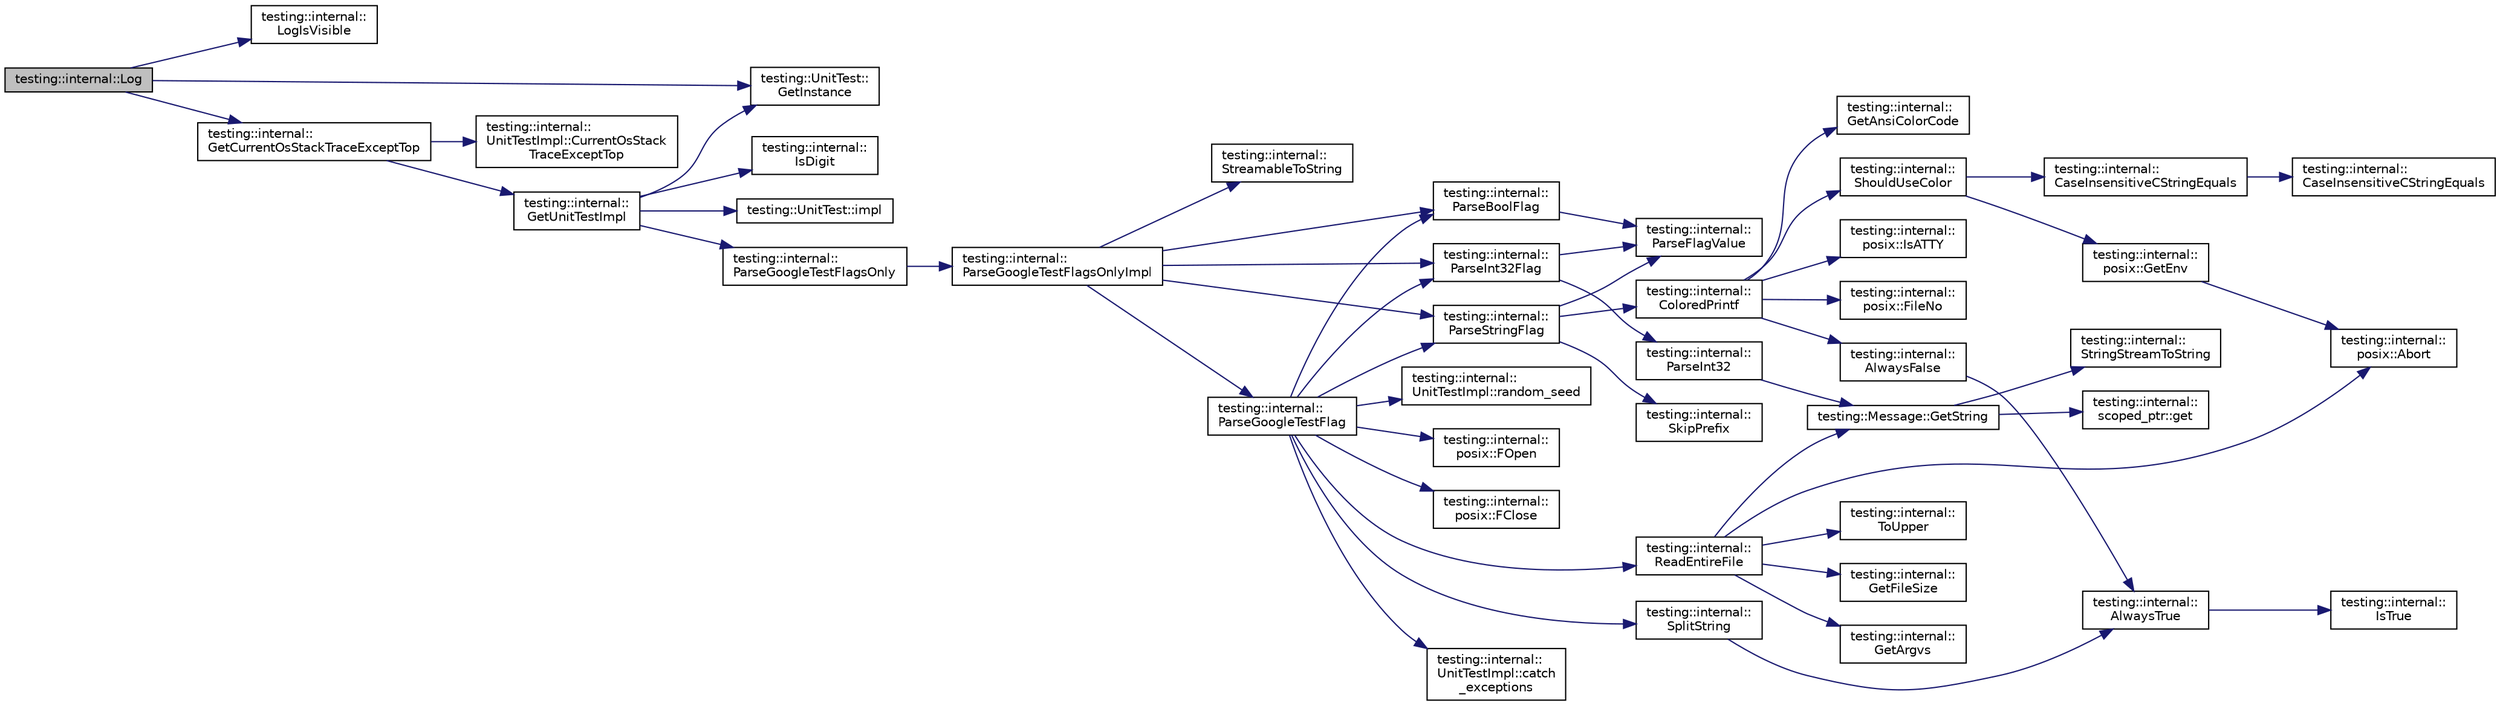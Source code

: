 digraph "testing::internal::Log"
{
  edge [fontname="Helvetica",fontsize="10",labelfontname="Helvetica",labelfontsize="10"];
  node [fontname="Helvetica",fontsize="10",shape=record];
  rankdir="LR";
  Node1742 [label="testing::internal::Log",height=0.2,width=0.4,color="black", fillcolor="grey75", style="filled", fontcolor="black"];
  Node1742 -> Node1743 [color="midnightblue",fontsize="10",style="solid",fontname="Helvetica"];
  Node1743 [label="testing::internal::\lLogIsVisible",height=0.2,width=0.4,color="black", fillcolor="white", style="filled",URL="$d0/da7/namespacetesting_1_1internal.html#a69ffdba5ee36743e88d8f89b79e566ff"];
  Node1742 -> Node1744 [color="midnightblue",fontsize="10",style="solid",fontname="Helvetica"];
  Node1744 [label="testing::internal::\lGetCurrentOsStackTraceExceptTop",height=0.2,width=0.4,color="black", fillcolor="white", style="filled",URL="$d0/da7/namespacetesting_1_1internal.html#aeb475922b8cd1e6c60ac052bbc396e62"];
  Node1744 -> Node1745 [color="midnightblue",fontsize="10",style="solid",fontname="Helvetica"];
  Node1745 [label="testing::internal::\lGetUnitTestImpl",height=0.2,width=0.4,color="black", fillcolor="white", style="filled",URL="$d0/da7/namespacetesting_1_1internal.html#a9bd0caf5d16512de38b39599c13ee634"];
  Node1745 -> Node1746 [color="midnightblue",fontsize="10",style="solid",fontname="Helvetica"];
  Node1746 [label="testing::UnitTest::\lGetInstance",height=0.2,width=0.4,color="black", fillcolor="white", style="filled",URL="$d7/d47/classtesting_1_1_unit_test.html#a24192400b70b3b946746954e9574fb8e"];
  Node1745 -> Node1747 [color="midnightblue",fontsize="10",style="solid",fontname="Helvetica"];
  Node1747 [label="testing::UnitTest::impl",height=0.2,width=0.4,color="black", fillcolor="white", style="filled",URL="$d7/d47/classtesting_1_1_unit_test.html#a4df5d11a58affb337d7fa62eaa07690e"];
  Node1745 -> Node1748 [color="midnightblue",fontsize="10",style="solid",fontname="Helvetica"];
  Node1748 [label="testing::internal::\lParseGoogleTestFlagsOnly",height=0.2,width=0.4,color="black", fillcolor="white", style="filled",URL="$d0/da7/namespacetesting_1_1internal.html#a472880afbcc592a41e3d623e2dec8412"];
  Node1748 -> Node1749 [color="midnightblue",fontsize="10",style="solid",fontname="Helvetica"];
  Node1749 [label="testing::internal::\lParseGoogleTestFlagsOnlyImpl",height=0.2,width=0.4,color="black", fillcolor="white", style="filled",URL="$d0/da7/namespacetesting_1_1internal.html#ae4c46ce8c3d016848fff52cc5133f2ac"];
  Node1749 -> Node1750 [color="midnightblue",fontsize="10",style="solid",fontname="Helvetica"];
  Node1750 [label="testing::internal::\lStreamableToString",height=0.2,width=0.4,color="black", fillcolor="white", style="filled",URL="$d0/da7/namespacetesting_1_1internal.html#aad4beed95d0846e6ffc5da0978ef3bb9"];
  Node1749 -> Node1751 [color="midnightblue",fontsize="10",style="solid",fontname="Helvetica"];
  Node1751 [label="testing::internal::\lParseBoolFlag",height=0.2,width=0.4,color="black", fillcolor="white", style="filled",URL="$d0/da7/namespacetesting_1_1internal.html#ada3b98e7cfe93f4ba2053c470d9e3e51"];
  Node1751 -> Node1752 [color="midnightblue",fontsize="10",style="solid",fontname="Helvetica"];
  Node1752 [label="testing::internal::\lParseFlagValue",height=0.2,width=0.4,color="black", fillcolor="white", style="filled",URL="$d0/da7/namespacetesting_1_1internal.html#a8bfd56af5e4a89bfb76f7e1723e41b03"];
  Node1749 -> Node1753 [color="midnightblue",fontsize="10",style="solid",fontname="Helvetica"];
  Node1753 [label="testing::internal::\lParseInt32Flag",height=0.2,width=0.4,color="black", fillcolor="white", style="filled",URL="$d0/da7/namespacetesting_1_1internal.html#ae3449e173767750b613114ceac6d916a"];
  Node1753 -> Node1752 [color="midnightblue",fontsize="10",style="solid",fontname="Helvetica"];
  Node1753 -> Node1754 [color="midnightblue",fontsize="10",style="solid",fontname="Helvetica"];
  Node1754 [label="testing::internal::\lParseInt32",height=0.2,width=0.4,color="black", fillcolor="white", style="filled",URL="$d0/da7/namespacetesting_1_1internal.html#ac06fc81336a3d80755f4020d34321766"];
  Node1754 -> Node1755 [color="midnightblue",fontsize="10",style="solid",fontname="Helvetica"];
  Node1755 [label="testing::Message::GetString",height=0.2,width=0.4,color="black", fillcolor="white", style="filled",URL="$d2/da9/classtesting_1_1_message.html#a2cdc4df62bdcc9df37651a1cf527704e"];
  Node1755 -> Node1756 [color="midnightblue",fontsize="10",style="solid",fontname="Helvetica"];
  Node1756 [label="testing::internal::\lStringStreamToString",height=0.2,width=0.4,color="black", fillcolor="white", style="filled",URL="$d0/da7/namespacetesting_1_1internal.html#ac0a2b7f69fc829d80a39e925b6417e39"];
  Node1755 -> Node1757 [color="midnightblue",fontsize="10",style="solid",fontname="Helvetica"];
  Node1757 [label="testing::internal::\lscoped_ptr::get",height=0.2,width=0.4,color="black", fillcolor="white", style="filled",URL="$de/d6a/classtesting_1_1internal_1_1scoped__ptr.html#aa5984291e12453f1e81b7676d1fa26fd"];
  Node1749 -> Node1758 [color="midnightblue",fontsize="10",style="solid",fontname="Helvetica"];
  Node1758 [label="testing::internal::\lParseStringFlag",height=0.2,width=0.4,color="black", fillcolor="white", style="filled",URL="$d0/da7/namespacetesting_1_1internal.html#aa4ce312efaaf7a97aac2303173afe021"];
  Node1758 -> Node1752 [color="midnightblue",fontsize="10",style="solid",fontname="Helvetica"];
  Node1758 -> Node1759 [color="midnightblue",fontsize="10",style="solid",fontname="Helvetica"];
  Node1759 [label="testing::internal::\lSkipPrefix",height=0.2,width=0.4,color="black", fillcolor="white", style="filled",URL="$d0/da7/namespacetesting_1_1internal.html#a244d9a3765727306b597b8992ab84036"];
  Node1758 -> Node1760 [color="midnightblue",fontsize="10",style="solid",fontname="Helvetica"];
  Node1760 [label="testing::internal::\lColoredPrintf",height=0.2,width=0.4,color="black", fillcolor="white", style="filled",URL="$d0/da7/namespacetesting_1_1internal.html#adef3055706176001364e54eb73a87e31"];
  Node1760 -> Node1761 [color="midnightblue",fontsize="10",style="solid",fontname="Helvetica"];
  Node1761 [label="testing::internal::\lAlwaysFalse",height=0.2,width=0.4,color="black", fillcolor="white", style="filled",URL="$d0/da7/namespacetesting_1_1internal.html#a4b24c851ab13569b1b15b3d259b60d2e"];
  Node1761 -> Node1762 [color="midnightblue",fontsize="10",style="solid",fontname="Helvetica"];
  Node1762 [label="testing::internal::\lAlwaysTrue",height=0.2,width=0.4,color="black", fillcolor="white", style="filled",URL="$d0/da7/namespacetesting_1_1internal.html#a922c9da63cd4bf94fc473b9ecac76414"];
  Node1762 -> Node1763 [color="midnightblue",fontsize="10",style="solid",fontname="Helvetica"];
  Node1763 [label="testing::internal::\lIsTrue",height=0.2,width=0.4,color="black", fillcolor="white", style="filled",URL="$d0/da7/namespacetesting_1_1internal.html#a527b9bcc13669b9a16400c8514266254"];
  Node1760 -> Node1764 [color="midnightblue",fontsize="10",style="solid",fontname="Helvetica"];
  Node1764 [label="testing::internal::\lShouldUseColor",height=0.2,width=0.4,color="black", fillcolor="white", style="filled",URL="$d0/da7/namespacetesting_1_1internal.html#ac1db1b4603967a6c4404f31cbbac31a6"];
  Node1764 -> Node1765 [color="midnightblue",fontsize="10",style="solid",fontname="Helvetica"];
  Node1765 [label="testing::internal::\lCaseInsensitiveCStringEquals",height=0.2,width=0.4,color="black", fillcolor="white", style="filled",URL="$d0/da7/namespacetesting_1_1internal.html#aebfd0cd34de52d7973a5b2d03ba848cf"];
  Node1765 -> Node1766 [color="midnightblue",fontsize="10",style="solid",fontname="Helvetica"];
  Node1766 [label="testing::internal::\lCaseInsensitiveCStringEquals",height=0.2,width=0.4,color="black", fillcolor="white", style="filled",URL="$d0/da7/namespacetesting_1_1internal.html#ad5b31f61a3cc5b4226d3560f5b48f4dd"];
  Node1764 -> Node1767 [color="midnightblue",fontsize="10",style="solid",fontname="Helvetica"];
  Node1767 [label="testing::internal::\lposix::GetEnv",height=0.2,width=0.4,color="black", fillcolor="white", style="filled",URL="$d0/d81/namespacetesting_1_1internal_1_1posix.html#a1d5e3da5a27eed25986859fa83cafe95"];
  Node1767 -> Node1768 [color="midnightblue",fontsize="10",style="solid",fontname="Helvetica"];
  Node1768 [label="testing::internal::\lposix::Abort",height=0.2,width=0.4,color="black", fillcolor="white", style="filled",URL="$d0/d81/namespacetesting_1_1internal_1_1posix.html#a69b8278c59359dd6a6f941b4643db9fb"];
  Node1760 -> Node1769 [color="midnightblue",fontsize="10",style="solid",fontname="Helvetica"];
  Node1769 [label="testing::internal::\lposix::IsATTY",height=0.2,width=0.4,color="black", fillcolor="white", style="filled",URL="$d0/d81/namespacetesting_1_1internal_1_1posix.html#a16ebe936b3a8ea462a94191635aedc27"];
  Node1760 -> Node1770 [color="midnightblue",fontsize="10",style="solid",fontname="Helvetica"];
  Node1770 [label="testing::internal::\lposix::FileNo",height=0.2,width=0.4,color="black", fillcolor="white", style="filled",URL="$d0/d81/namespacetesting_1_1internal_1_1posix.html#a3117b067e1f942a2031e666953120ccc"];
  Node1760 -> Node1771 [color="midnightblue",fontsize="10",style="solid",fontname="Helvetica"];
  Node1771 [label="testing::internal::\lGetAnsiColorCode",height=0.2,width=0.4,color="black", fillcolor="white", style="filled",URL="$d0/da7/namespacetesting_1_1internal.html#a0aefb9deb60e90f19c236559837303d8"];
  Node1749 -> Node1772 [color="midnightblue",fontsize="10",style="solid",fontname="Helvetica"];
  Node1772 [label="testing::internal::\lParseGoogleTestFlag",height=0.2,width=0.4,color="black", fillcolor="white", style="filled",URL="$d0/da7/namespacetesting_1_1internal.html#afccff08aa2b1ede0dd32c1364a5dee42"];
  Node1772 -> Node1751 [color="midnightblue",fontsize="10",style="solid",fontname="Helvetica"];
  Node1772 -> Node1773 [color="midnightblue",fontsize="10",style="solid",fontname="Helvetica"];
  Node1773 [label="testing::internal::\lUnitTestImpl::catch\l_exceptions",height=0.2,width=0.4,color="black", fillcolor="white", style="filled",URL="$d7/dda/classtesting_1_1internal_1_1_unit_test_impl.html#aa311b980783a9cfb547831f7b19e3f3a"];
  Node1772 -> Node1758 [color="midnightblue",fontsize="10",style="solid",fontname="Helvetica"];
  Node1772 -> Node1753 [color="midnightblue",fontsize="10",style="solid",fontname="Helvetica"];
  Node1772 -> Node1774 [color="midnightblue",fontsize="10",style="solid",fontname="Helvetica"];
  Node1774 [label="testing::internal::\lUnitTestImpl::random_seed",height=0.2,width=0.4,color="black", fillcolor="white", style="filled",URL="$d7/dda/classtesting_1_1internal_1_1_unit_test_impl.html#a625b9fb6d17b008c44fc902255e6343c"];
  Node1772 -> Node1775 [color="midnightblue",fontsize="10",style="solid",fontname="Helvetica"];
  Node1775 [label="testing::internal::\lposix::FOpen",height=0.2,width=0.4,color="black", fillcolor="white", style="filled",URL="$d0/d81/namespacetesting_1_1internal_1_1posix.html#a4042201dcc4932641d484e7ddf94de7d"];
  Node1772 -> Node1776 [color="midnightblue",fontsize="10",style="solid",fontname="Helvetica"];
  Node1776 [label="testing::internal::\lReadEntireFile",height=0.2,width=0.4,color="black", fillcolor="white", style="filled",URL="$d0/da7/namespacetesting_1_1internal.html#a2cc0be60c54a8701423fe5297e1349ee"];
  Node1776 -> Node1777 [color="midnightblue",fontsize="10",style="solid",fontname="Helvetica"];
  Node1777 [label="testing::internal::\lGetFileSize",height=0.2,width=0.4,color="black", fillcolor="white", style="filled",URL="$d0/da7/namespacetesting_1_1internal.html#a06ca3f65f5e85c9ce7299b9e4cd52408"];
  Node1776 -> Node1778 [color="midnightblue",fontsize="10",style="solid",fontname="Helvetica"];
  Node1778 [label="testing::internal::\lGetArgvs",height=0.2,width=0.4,color="black", fillcolor="white", style="filled",URL="$d0/da7/namespacetesting_1_1internal.html#a344160f771a3b754fa4e54b6e9846b23"];
  Node1776 -> Node1768 [color="midnightblue",fontsize="10",style="solid",fontname="Helvetica"];
  Node1776 -> Node1779 [color="midnightblue",fontsize="10",style="solid",fontname="Helvetica"];
  Node1779 [label="testing::internal::\lToUpper",height=0.2,width=0.4,color="black", fillcolor="white", style="filled",URL="$d0/da7/namespacetesting_1_1internal.html#ac1b876a8133895bd553d4780ecaa1e3a"];
  Node1776 -> Node1755 [color="midnightblue",fontsize="10",style="solid",fontname="Helvetica"];
  Node1772 -> Node1780 [color="midnightblue",fontsize="10",style="solid",fontname="Helvetica"];
  Node1780 [label="testing::internal::\lposix::FClose",height=0.2,width=0.4,color="black", fillcolor="white", style="filled",URL="$d0/d81/namespacetesting_1_1internal_1_1posix.html#af4beeaaa8d62916d5e3b644a1ddfbd6b"];
  Node1772 -> Node1781 [color="midnightblue",fontsize="10",style="solid",fontname="Helvetica"];
  Node1781 [label="testing::internal::\lSplitString",height=0.2,width=0.4,color="black", fillcolor="white", style="filled",URL="$d0/da7/namespacetesting_1_1internal.html#a8eb8eddf760375a490e007b20777ec56"];
  Node1781 -> Node1762 [color="midnightblue",fontsize="10",style="solid",fontname="Helvetica"];
  Node1745 -> Node1782 [color="midnightblue",fontsize="10",style="solid",fontname="Helvetica"];
  Node1782 [label="testing::internal::\lIsDigit",height=0.2,width=0.4,color="black", fillcolor="white", style="filled",URL="$d0/da7/namespacetesting_1_1internal.html#a4bd96b7fa6486802d33ddc217af55a39"];
  Node1744 -> Node1783 [color="midnightblue",fontsize="10",style="solid",fontname="Helvetica"];
  Node1783 [label="testing::internal::\lUnitTestImpl::CurrentOsStack\lTraceExceptTop",height=0.2,width=0.4,color="black", fillcolor="white", style="filled",URL="$d7/dda/classtesting_1_1internal_1_1_unit_test_impl.html#a61c0a51ac4e57d9f884f646ca6dd2210"];
  Node1742 -> Node1746 [color="midnightblue",fontsize="10",style="solid",fontname="Helvetica"];
}

